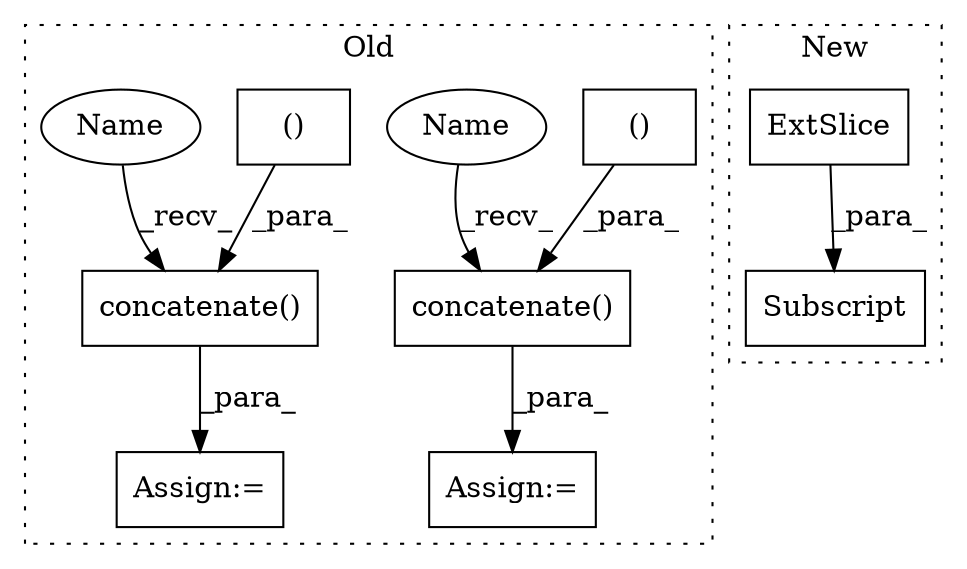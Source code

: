 digraph G {
subgraph cluster0 {
1 [label="concatenate()" a="75" s="515,599" l="16,1" shape="box"];
4 [label="Assign:=" a="68" s="511" l="4" shape="box"];
5 [label="()" a="54" s="552" l="20" shape="box"];
6 [label="concatenate()" a="75" s="394,495" l="16,1" shape="box"];
7 [label="()" a="54" s="432" l="20" shape="box"];
8 [label="Assign:=" a="68" s="390" l="4" shape="box"];
9 [label="Name" a="87" s="394" l="3" shape="ellipse"];
10 [label="Name" a="87" s="515" l="3" shape="ellipse"];
label = "Old";
style="dotted";
}
subgraph cluster1 {
2 [label="ExtSlice" a="85" s="372" l="1" shape="box"];
3 [label="Subscript" a="63" s="372,0" l="16,0" shape="box"];
label = "New";
style="dotted";
}
1 -> 4 [label="_para_"];
2 -> 3 [label="_para_"];
5 -> 1 [label="_para_"];
6 -> 8 [label="_para_"];
7 -> 6 [label="_para_"];
9 -> 6 [label="_recv_"];
10 -> 1 [label="_recv_"];
}